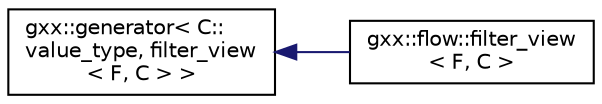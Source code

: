 digraph "Graphical Class Hierarchy"
{
  edge [fontname="Helvetica",fontsize="10",labelfontname="Helvetica",labelfontsize="10"];
  node [fontname="Helvetica",fontsize="10",shape=record];
  rankdir="LR";
  Node1 [label="gxx::generator\< C::\lvalue_type, filter_view\l\< F, C \> \>",height=0.2,width=0.4,color="black", fillcolor="white", style="filled",URL="$classgxx_1_1generator.html"];
  Node1 -> Node2 [dir="back",color="midnightblue",fontsize="10",style="solid",fontname="Helvetica"];
  Node2 [label="gxx::flow::filter_view\l\< F, C \>",height=0.2,width=0.4,color="black", fillcolor="white", style="filled",URL="$classgxx_1_1flow_1_1filter__view.html"];
}
